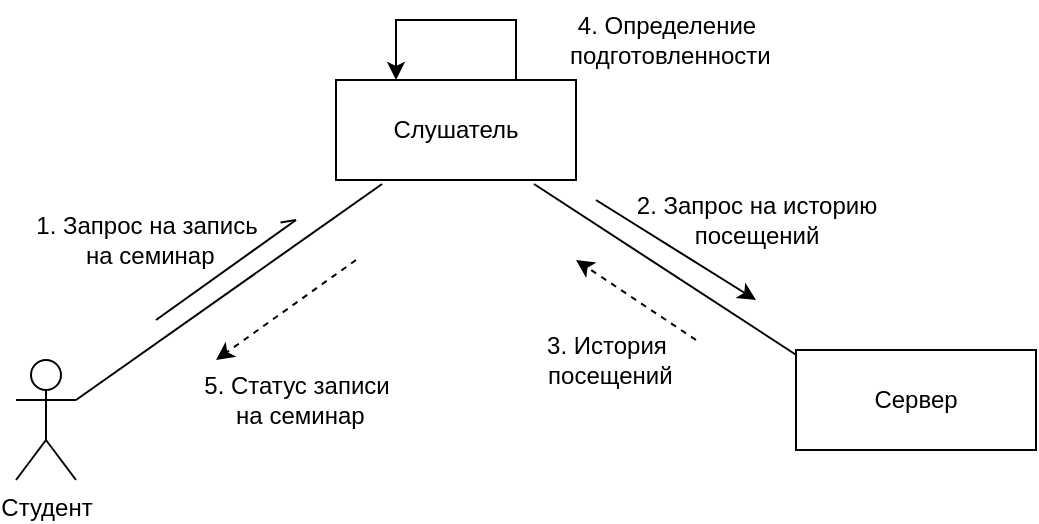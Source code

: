 <mxfile version="24.0.7" type="device">
  <diagram name="Страница — 1" id="CrJ080NFnx5UMRq6oB-1">
    <mxGraphModel dx="866" dy="550" grid="1" gridSize="10" guides="1" tooltips="1" connect="1" arrows="1" fold="1" page="1" pageScale="1" pageWidth="827" pageHeight="1169" math="0" shadow="0">
      <root>
        <mxCell id="0" />
        <mxCell id="1" parent="0" />
        <mxCell id="cwPM9cC0hO0gW2126zwc-4" value="Студент" style="shape=umlActor;verticalLabelPosition=bottom;verticalAlign=top;html=1;outlineConnect=0;" parent="1" vertex="1">
          <mxGeometry x="60" y="260" width="30" height="60" as="geometry" />
        </mxCell>
        <mxCell id="cwPM9cC0hO0gW2126zwc-8" value="" style="endArrow=none;html=1;rounded=0;exitX=1;exitY=0.333;exitDx=0;exitDy=0;exitPerimeter=0;entryX=0.192;entryY=1.04;entryDx=0;entryDy=0;entryPerimeter=0;" parent="1" source="cwPM9cC0hO0gW2126zwc-4" target="orHfp3B-soSW-SqCrWf3-2" edge="1">
          <mxGeometry width="50" height="50" relative="1" as="geometry">
            <mxPoint x="390" y="350" as="sourcePoint" />
            <mxPoint x="240.98" y="182" as="targetPoint" />
          </mxGeometry>
        </mxCell>
        <mxCell id="cwPM9cC0hO0gW2126zwc-9" value="" style="endArrow=none;html=1;rounded=0;exitX=0.825;exitY=1.04;exitDx=0;exitDy=0;exitPerimeter=0;entryX=0.5;entryY=0;entryDx=0;entryDy=0;" parent="1" source="orHfp3B-soSW-SqCrWf3-2" edge="1">
          <mxGeometry width="50" height="50" relative="1" as="geometry">
            <mxPoint x="313.01" y="176" as="sourcePoint" />
            <mxPoint x="454" y="260" as="targetPoint" />
          </mxGeometry>
        </mxCell>
        <mxCell id="cwPM9cC0hO0gW2126zwc-10" value="" style="endArrow=openAsync;html=1;rounded=0;endFill=0;" parent="1" edge="1">
          <mxGeometry width="50" height="50" relative="1" as="geometry">
            <mxPoint x="130" y="240" as="sourcePoint" />
            <mxPoint x="200" y="190" as="targetPoint" />
          </mxGeometry>
        </mxCell>
        <mxCell id="cwPM9cC0hO0gW2126zwc-11" value="1. Запрос на запись&lt;div&gt;&amp;nbsp;на семинар&lt;/div&gt;" style="text;html=1;align=center;verticalAlign=middle;resizable=0;points=[];autosize=1;strokeColor=none;fillColor=none;" parent="1" vertex="1">
          <mxGeometry x="60" y="180" width="130" height="40" as="geometry" />
        </mxCell>
        <mxCell id="cwPM9cC0hO0gW2126zwc-12" value="2. Запрос на историю&lt;div&gt;посещений&lt;/div&gt;" style="text;html=1;align=center;verticalAlign=middle;resizable=0;points=[];autosize=1;strokeColor=none;fillColor=none;" parent="1" vertex="1">
          <mxGeometry x="360" y="170" width="140" height="40" as="geometry" />
        </mxCell>
        <mxCell id="cwPM9cC0hO0gW2126zwc-13" value="" style="endArrow=classic;html=1;rounded=0;" parent="1" edge="1">
          <mxGeometry width="50" height="50" relative="1" as="geometry">
            <mxPoint x="350" y="180" as="sourcePoint" />
            <mxPoint x="430" y="230" as="targetPoint" />
          </mxGeometry>
        </mxCell>
        <mxCell id="cwPM9cC0hO0gW2126zwc-14" value="" style="endArrow=classic;html=1;rounded=0;entryX=0.671;entryY=1.05;entryDx=0;entryDy=0;entryPerimeter=0;dashed=1;" parent="1" edge="1">
          <mxGeometry width="50" height="50" relative="1" as="geometry">
            <mxPoint x="400" y="250" as="sourcePoint" />
            <mxPoint x="340" y="210" as="targetPoint" />
          </mxGeometry>
        </mxCell>
        <mxCell id="cwPM9cC0hO0gW2126zwc-15" value="3. История&lt;div&gt;&amp;nbsp;посещений&lt;/div&gt;" style="text;html=1;align=center;verticalAlign=middle;resizable=0;points=[];autosize=1;strokeColor=none;fillColor=none;" parent="1" vertex="1">
          <mxGeometry x="310" y="240" width="90" height="40" as="geometry" />
        </mxCell>
        <mxCell id="cwPM9cC0hO0gW2126zwc-18" value="4. Определение&lt;div&gt;&amp;nbsp;подготовленности&lt;/div&gt;" style="text;html=1;align=center;verticalAlign=middle;resizable=0;points=[];autosize=1;strokeColor=none;fillColor=none;" parent="1" vertex="1">
          <mxGeometry x="320" y="80" width="130" height="40" as="geometry" />
        </mxCell>
        <mxCell id="cwPM9cC0hO0gW2126zwc-19" value="" style="endArrow=classic;html=1;rounded=0;dashed=1;" parent="1" edge="1">
          <mxGeometry width="50" height="50" relative="1" as="geometry">
            <mxPoint x="230" y="210" as="sourcePoint" />
            <mxPoint x="160" y="260" as="targetPoint" />
          </mxGeometry>
        </mxCell>
        <mxCell id="cwPM9cC0hO0gW2126zwc-20" value="5. Статус записи&lt;div&gt;&amp;nbsp;на семинар&lt;/div&gt;" style="text;html=1;align=center;verticalAlign=middle;resizable=0;points=[];autosize=1;strokeColor=none;fillColor=none;" parent="1" vertex="1">
          <mxGeometry x="140" y="260" width="120" height="40" as="geometry" />
        </mxCell>
        <mxCell id="orHfp3B-soSW-SqCrWf3-2" value="Слушатель" style="rounded=0;whiteSpace=wrap;html=1;" vertex="1" parent="1">
          <mxGeometry x="220" y="120" width="120" height="50" as="geometry" />
        </mxCell>
        <mxCell id="orHfp3B-soSW-SqCrWf3-3" value="Сервер" style="rounded=0;whiteSpace=wrap;html=1;" vertex="1" parent="1">
          <mxGeometry x="450" y="255" width="120" height="50" as="geometry" />
        </mxCell>
        <mxCell id="orHfp3B-soSW-SqCrWf3-4" style="edgeStyle=orthogonalEdgeStyle;rounded=0;orthogonalLoop=1;jettySize=auto;html=1;entryX=0.25;entryY=0;entryDx=0;entryDy=0;" edge="1" parent="1" source="orHfp3B-soSW-SqCrWf3-2" target="orHfp3B-soSW-SqCrWf3-2">
          <mxGeometry relative="1" as="geometry">
            <Array as="points">
              <mxPoint x="310" y="90" />
              <mxPoint x="250" y="90" />
            </Array>
          </mxGeometry>
        </mxCell>
      </root>
    </mxGraphModel>
  </diagram>
</mxfile>
